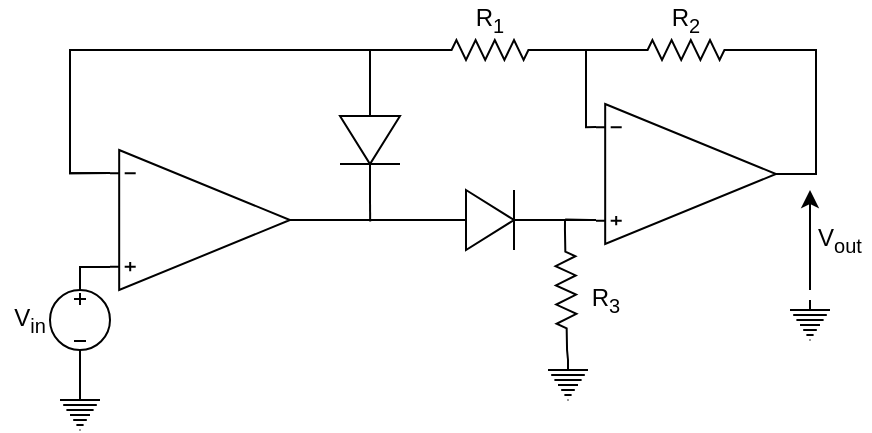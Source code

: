 <mxfile version="20.7.4" type="device"><diagram id="U4QUpjkUFFssHM5tpskY" name="Page-1"><mxGraphModel dx="768" dy="582" grid="1" gridSize="10" guides="1" tooltips="1" connect="1" arrows="1" fold="1" page="1" pageScale="1" pageWidth="827" pageHeight="1169" math="0" shadow="0"><root><mxCell id="0"/><mxCell id="1" parent="0"/><mxCell id="NHpGyoRGGzYwKib_UbmW-30" style="edgeStyle=orthogonalEdgeStyle;rounded=0;orthogonalLoop=1;jettySize=auto;html=1;exitX=1;exitY=0.5;exitDx=0;exitDy=0;exitPerimeter=0;fontSize=12;startArrow=none;startFill=0;endArrow=none;endFill=0;" edge="1" parent="1" source="NHpGyoRGGzYwKib_UbmW-1"><mxGeometry relative="1" as="geometry"><mxPoint x="460.092" y="485.77" as="targetPoint"/></mxGeometry></mxCell><mxCell id="NHpGyoRGGzYwKib_UbmW-37" style="edgeStyle=orthogonalEdgeStyle;rounded=0;orthogonalLoop=1;jettySize=auto;html=1;exitX=0;exitY=0.5;exitDx=0;exitDy=0;exitPerimeter=0;entryX=0;entryY=0.165;entryDx=0;entryDy=0;entryPerimeter=0;fontSize=12;startArrow=none;startFill=0;endArrow=none;endFill=0;" edge="1" parent="1" source="NHpGyoRGGzYwKib_UbmW-1" target="NHpGyoRGGzYwKib_UbmW-3"><mxGeometry relative="1" as="geometry"><Array as="points"><mxPoint x="460" y="400"/><mxPoint x="310" y="400"/><mxPoint x="310" y="462"/></Array></mxGeometry></mxCell><mxCell id="NHpGyoRGGzYwKib_UbmW-1" value="" style="pointerEvents=1;verticalLabelPosition=bottom;shadow=0;dashed=0;align=center;html=1;verticalAlign=top;shape=mxgraph.electrical.diodes.diode;rotation=90;" vertex="1" parent="1"><mxGeometry x="430" y="430" width="60" height="30" as="geometry"/></mxCell><mxCell id="NHpGyoRGGzYwKib_UbmW-28" style="edgeStyle=orthogonalEdgeStyle;rounded=0;orthogonalLoop=1;jettySize=auto;html=1;exitX=0;exitY=0.835;exitDx=0;exitDy=0;exitPerimeter=0;entryX=0.5;entryY=0;entryDx=0;entryDy=0;entryPerimeter=0;fontSize=12;startArrow=none;startFill=0;endArrow=none;endFill=0;" edge="1" parent="1" source="NHpGyoRGGzYwKib_UbmW-3" target="NHpGyoRGGzYwKib_UbmW-9"><mxGeometry relative="1" as="geometry"/></mxCell><mxCell id="NHpGyoRGGzYwKib_UbmW-29" style="edgeStyle=orthogonalEdgeStyle;rounded=0;orthogonalLoop=1;jettySize=auto;html=1;exitX=1;exitY=0.5;exitDx=0;exitDy=0;exitPerimeter=0;entryX=0;entryY=0.5;entryDx=0;entryDy=0;entryPerimeter=0;fontSize=12;startArrow=none;startFill=0;endArrow=none;endFill=0;" edge="1" parent="1" source="NHpGyoRGGzYwKib_UbmW-3" target="NHpGyoRGGzYwKib_UbmW-19"><mxGeometry relative="1" as="geometry"/></mxCell><mxCell id="NHpGyoRGGzYwKib_UbmW-3" value="" style="verticalLabelPosition=bottom;shadow=0;dashed=0;align=center;html=1;verticalAlign=top;shape=stencil(pVbRboMwDPyaPK4iSUvpY8e2131DStMRNSQopO329zMEtoZCREFCSD7D3WHHFoimVc5KjkjEqpJnFtE3RMiVGcEOEmACmdyBu8iFihXcIZ8lN8wKrZgEfF+UcMfuocoafeY3cbTt20Ll3AjrsreWMalD+o6iPYD1RdNMKwU+gLTyMnd54GZCWc+KUC+OGiyJgltuHN56/vainzZa4XjjEEQ+nlND5HWGXkLn6emLnaCGe2rztACG3kk85fNWMSb9kuIlqmSmarIbVqUpIGNHiqYHlp2/jL6o46DXktWn9yHRpQt95f+2Nr6lUBU6AinUHYGbhj+GdbB9wxS+h90kE5nUFQ80DPCHOjToSPFoetKGB6p6ElK69RBQfar0/pjhxYWbxhDysF3sYRqD7yHuFWJS/4MUMQ1vkWGSZHE/8HpxQ5LFDemZmNMR7O/kLZnhokeRhPfr0Lh2udGpa157GNsGdb8HDfAL);strokeColor=default;fontSize=12;strokeWidth=1;" vertex="1" parent="1"><mxGeometry x="330" y="450" width="90" height="70" as="geometry"/></mxCell><mxCell id="NHpGyoRGGzYwKib_UbmW-35" style="edgeStyle=orthogonalEdgeStyle;rounded=0;orthogonalLoop=1;jettySize=auto;html=1;exitX=1;exitY=0.5;exitDx=0;exitDy=0;exitPerimeter=0;entryX=0;entryY=0.5;entryDx=0;entryDy=0;entryPerimeter=0;fontSize=12;startArrow=none;startFill=0;endArrow=none;endFill=0;" edge="1" parent="1" source="NHpGyoRGGzYwKib_UbmW-7" target="NHpGyoRGGzYwKib_UbmW-20"><mxGeometry relative="1" as="geometry"/></mxCell><mxCell id="NHpGyoRGGzYwKib_UbmW-36" style="edgeStyle=orthogonalEdgeStyle;rounded=0;orthogonalLoop=1;jettySize=auto;html=1;exitX=0;exitY=0.5;exitDx=0;exitDy=0;exitPerimeter=0;entryX=0;entryY=0.165;entryDx=0;entryDy=0;entryPerimeter=0;fontSize=12;startArrow=none;startFill=0;endArrow=none;endFill=0;" edge="1" parent="1" source="NHpGyoRGGzYwKib_UbmW-7" target="NHpGyoRGGzYwKib_UbmW-3"><mxGeometry relative="1" as="geometry"/></mxCell><mxCell id="NHpGyoRGGzYwKib_UbmW-7" value="" style="pointerEvents=1;verticalLabelPosition=bottom;shadow=0;dashed=0;align=center;html=1;verticalAlign=top;shape=mxgraph.electrical.resistors.resistor_2;strokeColor=default;strokeWidth=1;fontSize=12;" vertex="1" parent="1"><mxGeometry x="490" y="395" width="60" height="10" as="geometry"/></mxCell><mxCell id="NHpGyoRGGzYwKib_UbmW-12" style="edgeStyle=orthogonalEdgeStyle;rounded=0;orthogonalLoop=1;jettySize=auto;html=1;exitX=0.5;exitY=1;exitDx=0;exitDy=0;exitPerimeter=0;entryX=0.5;entryY=0;entryDx=0;entryDy=0;entryPerimeter=0;fontSize=12;endArrow=none;endFill=0;" edge="1" parent="1" source="NHpGyoRGGzYwKib_UbmW-9" target="NHpGyoRGGzYwKib_UbmW-11"><mxGeometry relative="1" as="geometry"/></mxCell><mxCell id="NHpGyoRGGzYwKib_UbmW-9" value="" style="pointerEvents=1;verticalLabelPosition=bottom;shadow=0;dashed=0;align=center;html=1;verticalAlign=top;shape=mxgraph.electrical.signal_sources.source;aspect=fixed;points=[[0.5,0,0],[1,0.5,0],[0.5,1,0],[0,0.5,0]];elSignalType=dc3;strokeColor=default;strokeWidth=1;fontSize=12;" vertex="1" parent="1"><mxGeometry x="300" y="520" width="30" height="30" as="geometry"/></mxCell><mxCell id="NHpGyoRGGzYwKib_UbmW-11" value="" style="pointerEvents=1;verticalLabelPosition=bottom;shadow=0;dashed=0;align=center;html=1;verticalAlign=top;shape=mxgraph.electrical.signal_sources.protective_earth;strokeColor=default;" vertex="1" parent="1"><mxGeometry x="305" y="570" width="20" height="20" as="geometry"/></mxCell><mxCell id="NHpGyoRGGzYwKib_UbmW-13" value="R&lt;sub&gt;1&lt;/sub&gt;" style="text;html=1;strokeColor=none;fillColor=none;align=center;verticalAlign=middle;whiteSpace=wrap;rounded=0;strokeWidth=1;fontSize=12;" vertex="1" parent="1"><mxGeometry x="500" y="375" width="40" height="20" as="geometry"/></mxCell><mxCell id="NHpGyoRGGzYwKib_UbmW-14" value="V&lt;sub&gt;in&lt;/sub&gt;" style="text;html=1;strokeColor=none;fillColor=none;align=center;verticalAlign=middle;whiteSpace=wrap;rounded=0;strokeWidth=1;fontSize=12;" vertex="1" parent="1"><mxGeometry x="275" y="520" width="30" height="30" as="geometry"/></mxCell><mxCell id="NHpGyoRGGzYwKib_UbmW-15" value="" style="endArrow=classic;html=1;rounded=0;fontSize=12;" edge="1" parent="1"><mxGeometry width="50" height="50" relative="1" as="geometry"><mxPoint x="680" y="520" as="sourcePoint"/><mxPoint x="680" y="470" as="targetPoint"/><Array as="points"><mxPoint x="680" y="505"/></Array></mxGeometry></mxCell><mxCell id="NHpGyoRGGzYwKib_UbmW-16" value="" style="pointerEvents=1;verticalLabelPosition=bottom;shadow=0;dashed=0;align=center;html=1;verticalAlign=top;shape=mxgraph.electrical.signal_sources.protective_earth;strokeColor=default;" vertex="1" parent="1"><mxGeometry x="670" y="525" width="20" height="20" as="geometry"/></mxCell><mxCell id="NHpGyoRGGzYwKib_UbmW-18" value="V&lt;sub&gt;out&lt;/sub&gt;" style="text;html=1;strokeColor=none;fillColor=none;align=center;verticalAlign=middle;whiteSpace=wrap;rounded=0;strokeWidth=1;fontSize=12;" vertex="1" parent="1"><mxGeometry x="680" y="485" width="30" height="20" as="geometry"/></mxCell><mxCell id="NHpGyoRGGzYwKib_UbmW-32" style="edgeStyle=orthogonalEdgeStyle;rounded=0;orthogonalLoop=1;jettySize=auto;html=1;exitX=1;exitY=0.5;exitDx=0;exitDy=0;exitPerimeter=0;entryX=0;entryY=0.835;entryDx=0;entryDy=0;entryPerimeter=0;fontSize=12;startArrow=none;startFill=0;endArrow=none;endFill=0;" edge="1" parent="1" source="NHpGyoRGGzYwKib_UbmW-19" target="NHpGyoRGGzYwKib_UbmW-31"><mxGeometry relative="1" as="geometry"/></mxCell><mxCell id="NHpGyoRGGzYwKib_UbmW-19" value="" style="pointerEvents=1;verticalLabelPosition=bottom;shadow=0;dashed=0;align=center;html=1;verticalAlign=top;shape=mxgraph.electrical.diodes.diode;rotation=0;" vertex="1" parent="1"><mxGeometry x="490" y="470" width="60" height="30" as="geometry"/></mxCell><mxCell id="NHpGyoRGGzYwKib_UbmW-33" style="edgeStyle=orthogonalEdgeStyle;rounded=0;orthogonalLoop=1;jettySize=auto;html=1;exitX=0;exitY=0.5;exitDx=0;exitDy=0;exitPerimeter=0;entryX=0;entryY=0.165;entryDx=0;entryDy=0;entryPerimeter=0;fontSize=12;startArrow=none;startFill=0;endArrow=none;endFill=0;" edge="1" parent="1" source="NHpGyoRGGzYwKib_UbmW-20" target="NHpGyoRGGzYwKib_UbmW-31"><mxGeometry relative="1" as="geometry"/></mxCell><mxCell id="NHpGyoRGGzYwKib_UbmW-38" style="edgeStyle=orthogonalEdgeStyle;rounded=0;orthogonalLoop=1;jettySize=auto;html=1;exitX=1;exitY=0.5;exitDx=0;exitDy=0;exitPerimeter=0;entryX=1;entryY=0.5;entryDx=0;entryDy=0;entryPerimeter=0;fontSize=12;startArrow=none;startFill=0;endArrow=none;endFill=0;" edge="1" parent="1" source="NHpGyoRGGzYwKib_UbmW-20" target="NHpGyoRGGzYwKib_UbmW-31"><mxGeometry relative="1" as="geometry"/></mxCell><mxCell id="NHpGyoRGGzYwKib_UbmW-20" value="" style="pointerEvents=1;verticalLabelPosition=bottom;shadow=0;dashed=0;align=center;html=1;verticalAlign=top;shape=mxgraph.electrical.resistors.resistor_2;strokeColor=default;strokeWidth=1;fontSize=12;" vertex="1" parent="1"><mxGeometry x="588" y="395" width="60" height="10" as="geometry"/></mxCell><mxCell id="NHpGyoRGGzYwKib_UbmW-21" value="R&lt;sub&gt;2&lt;/sub&gt;" style="text;html=1;strokeColor=none;fillColor=none;align=center;verticalAlign=middle;whiteSpace=wrap;rounded=0;strokeWidth=1;fontSize=12;" vertex="1" parent="1"><mxGeometry x="598" y="375" width="40" height="20" as="geometry"/></mxCell><mxCell id="NHpGyoRGGzYwKib_UbmW-31" value="" style="verticalLabelPosition=bottom;shadow=0;dashed=0;align=center;html=1;verticalAlign=top;shape=stencil(pVbRboMwDPyaPK4iSUvpY8e2131DStMRNSQopO329zMEtoZCREFCSD7D3WHHFoimVc5KjkjEqpJnFtE3RMiVGcEOEmACmdyBu8iFihXcIZ8lN8wKrZgEfF+UcMfuocoafeY3cbTt20Ll3AjrsreWMalD+o6iPYD1RdNMKwU+gLTyMnd54GZCWc+KUC+OGiyJgltuHN56/vainzZa4XjjEEQ+nlND5HWGXkLn6emLnaCGe2rztACG3kk85fNWMSb9kuIlqmSmarIbVqUpIGNHiqYHlp2/jL6o46DXktWn9yHRpQt95f+2Nr6lUBU6AinUHYGbhj+GdbB9wxS+h90kE5nUFQ80DPCHOjToSPFoetKGB6p6ElK69RBQfar0/pjhxYWbxhDysF3sYRqD7yHuFWJS/4MUMQ1vkWGSZHE/8HpxQ5LFDemZmNMR7O/kLZnhokeRhPfr0Lh2udGpa157GNsGdb8HDfAL);strokeColor=default;fontSize=12;strokeWidth=1;" vertex="1" parent="1"><mxGeometry x="573" y="427" width="90" height="70" as="geometry"/></mxCell><mxCell id="NHpGyoRGGzYwKib_UbmW-41" style="edgeStyle=orthogonalEdgeStyle;rounded=0;orthogonalLoop=1;jettySize=auto;html=1;exitX=0;exitY=0.5;exitDx=0;exitDy=0;exitPerimeter=0;fontSize=12;startArrow=none;startFill=0;endArrow=none;endFill=0;" edge="1" parent="1" source="NHpGyoRGGzYwKib_UbmW-39"><mxGeometry relative="1" as="geometry"><mxPoint x="557.581" y="484.806" as="targetPoint"/><Array as="points"><mxPoint x="558" y="485"/><mxPoint x="570" y="485"/></Array></mxGeometry></mxCell><mxCell id="NHpGyoRGGzYwKib_UbmW-39" value="" style="pointerEvents=1;verticalLabelPosition=bottom;shadow=0;dashed=0;align=center;html=1;verticalAlign=top;shape=mxgraph.electrical.resistors.resistor_2;strokeColor=default;strokeWidth=1;fontSize=12;rotation=89;" vertex="1" parent="1"><mxGeometry x="528" y="515" width="60" height="10" as="geometry"/></mxCell><mxCell id="NHpGyoRGGzYwKib_UbmW-40" value="R&lt;sub&gt;3&lt;/sub&gt;" style="text;html=1;strokeColor=none;fillColor=none;align=center;verticalAlign=middle;whiteSpace=wrap;rounded=0;strokeWidth=1;fontSize=12;" vertex="1" parent="1"><mxGeometry x="558" y="515" width="40" height="20" as="geometry"/></mxCell><mxCell id="NHpGyoRGGzYwKib_UbmW-43" style="edgeStyle=orthogonalEdgeStyle;rounded=0;orthogonalLoop=1;jettySize=auto;html=1;exitX=0.5;exitY=0;exitDx=0;exitDy=0;exitPerimeter=0;entryX=1;entryY=0.5;entryDx=0;entryDy=0;entryPerimeter=0;fontSize=12;startArrow=none;startFill=0;endArrow=none;endFill=0;" edge="1" parent="1" source="NHpGyoRGGzYwKib_UbmW-42" target="NHpGyoRGGzYwKib_UbmW-39"><mxGeometry relative="1" as="geometry"/></mxCell><mxCell id="NHpGyoRGGzYwKib_UbmW-42" value="" style="pointerEvents=1;verticalLabelPosition=bottom;shadow=0;dashed=0;align=center;html=1;verticalAlign=top;shape=mxgraph.electrical.signal_sources.protective_earth;strokeColor=default;" vertex="1" parent="1"><mxGeometry x="549" y="555" width="20" height="20" as="geometry"/></mxCell></root></mxGraphModel></diagram></mxfile>